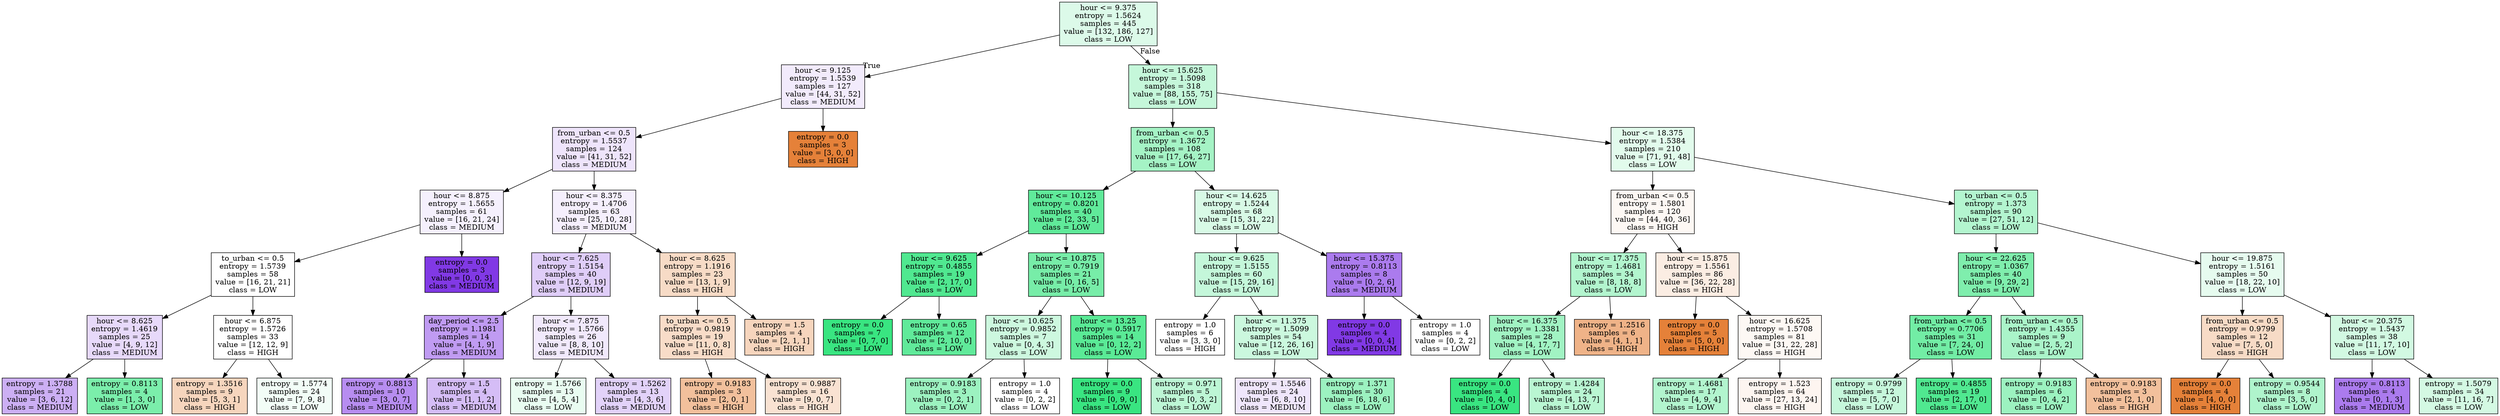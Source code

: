 digraph Tree {
node [shape=box, style="filled", color="black"] ;
0 [label="hour <= 9.375\nentropy = 1.5624\nsamples = 445\nvalue = [132, 186, 127]\nclass = LOW", fillcolor="#39e5812c"] ;
1 [label="hour <= 9.125\nentropy = 1.5539\nsamples = 127\nvalue = [44, 31, 52]\nclass = MEDIUM", fillcolor="#8139e519"] ;
0 -> 1 [labeldistance=2.5, labelangle=45, headlabel="True"] ;
2 [label="from_urban <= 0.5\nentropy = 1.5537\nsamples = 124\nvalue = [41, 31, 52]\nclass = MEDIUM", fillcolor="#8139e522"] ;
1 -> 2 ;
3 [label="hour <= 8.875\nentropy = 1.5655\nsamples = 61\nvalue = [16, 21, 24]\nclass = MEDIUM", fillcolor="#8139e513"] ;
2 -> 3 ;
4 [label="to_urban <= 0.5\nentropy = 1.5739\nsamples = 58\nvalue = [16, 21, 21]\nclass = LOW", fillcolor="#39e58100"] ;
3 -> 4 ;
5 [label="hour <= 8.625\nentropy = 1.4619\nsamples = 25\nvalue = [4, 9, 12]\nclass = MEDIUM", fillcolor="#8139e530"] ;
4 -> 5 ;
6 [label="entropy = 1.3788\nsamples = 21\nvalue = [3, 6, 12]\nclass = MEDIUM", fillcolor="#8139e566"] ;
5 -> 6 ;
7 [label="entropy = 0.8113\nsamples = 4\nvalue = [1, 3, 0]\nclass = LOW", fillcolor="#39e581aa"] ;
5 -> 7 ;
8 [label="hour <= 6.875\nentropy = 1.5726\nsamples = 33\nvalue = [12, 12, 9]\nclass = HIGH", fillcolor="#e5813900"] ;
4 -> 8 ;
9 [label="entropy = 1.3516\nsamples = 9\nvalue = [5, 3, 1]\nclass = HIGH", fillcolor="#e5813955"] ;
8 -> 9 ;
10 [label="entropy = 1.5774\nsamples = 24\nvalue = [7, 9, 8]\nclass = LOW", fillcolor="#39e58110"] ;
8 -> 10 ;
11 [label="entropy = 0.0\nsamples = 3\nvalue = [0, 0, 3]\nclass = MEDIUM", fillcolor="#8139e5ff"] ;
3 -> 11 ;
12 [label="hour <= 8.375\nentropy = 1.4706\nsamples = 63\nvalue = [25, 10, 28]\nclass = MEDIUM", fillcolor="#8139e514"] ;
2 -> 12 ;
13 [label="hour <= 7.625\nentropy = 1.5154\nsamples = 40\nvalue = [12, 9, 19]\nclass = MEDIUM", fillcolor="#8139e540"] ;
12 -> 13 ;
14 [label="day_period <= 2.5\nentropy = 1.1981\nsamples = 14\nvalue = [4, 1, 9]\nclass = MEDIUM", fillcolor="#8139e580"] ;
13 -> 14 ;
15 [label="entropy = 0.8813\nsamples = 10\nvalue = [3, 0, 7]\nclass = MEDIUM", fillcolor="#8139e592"] ;
14 -> 15 ;
16 [label="entropy = 1.5\nsamples = 4\nvalue = [1, 1, 2]\nclass = MEDIUM", fillcolor="#8139e555"] ;
14 -> 16 ;
17 [label="hour <= 7.875\nentropy = 1.5766\nsamples = 26\nvalue = [8, 8, 10]\nclass = MEDIUM", fillcolor="#8139e51c"] ;
13 -> 17 ;
18 [label="entropy = 1.5766\nsamples = 13\nvalue = [4, 5, 4]\nclass = LOW", fillcolor="#39e5811c"] ;
17 -> 18 ;
19 [label="entropy = 1.5262\nsamples = 13\nvalue = [4, 3, 6]\nclass = MEDIUM", fillcolor="#8139e539"] ;
17 -> 19 ;
20 [label="hour <= 8.625\nentropy = 1.1916\nsamples = 23\nvalue = [13, 1, 9]\nclass = HIGH", fillcolor="#e5813949"] ;
12 -> 20 ;
21 [label="to_urban <= 0.5\nentropy = 0.9819\nsamples = 19\nvalue = [11, 0, 8]\nclass = HIGH", fillcolor="#e5813946"] ;
20 -> 21 ;
22 [label="entropy = 0.9183\nsamples = 3\nvalue = [2, 0, 1]\nclass = HIGH", fillcolor="#e581397f"] ;
21 -> 22 ;
23 [label="entropy = 0.9887\nsamples = 16\nvalue = [9, 0, 7]\nclass = HIGH", fillcolor="#e5813939"] ;
21 -> 23 ;
24 [label="entropy = 1.5\nsamples = 4\nvalue = [2, 1, 1]\nclass = HIGH", fillcolor="#e5813955"] ;
20 -> 24 ;
25 [label="entropy = 0.0\nsamples = 3\nvalue = [3, 0, 0]\nclass = HIGH", fillcolor="#e58139ff"] ;
1 -> 25 ;
26 [label="hour <= 15.625\nentropy = 1.5098\nsamples = 318\nvalue = [88, 155, 75]\nclass = LOW", fillcolor="#39e5814a"] ;
0 -> 26 [labeldistance=2.5, labelangle=-45, headlabel="False"] ;
27 [label="from_urban <= 0.5\nentropy = 1.3672\nsamples = 108\nvalue = [17, 64, 27]\nclass = LOW", fillcolor="#39e58174"] ;
26 -> 27 ;
28 [label="hour <= 10.125\nentropy = 0.8201\nsamples = 40\nvalue = [2, 33, 5]\nclass = LOW", fillcolor="#39e581cc"] ;
27 -> 28 ;
29 [label="hour <= 9.625\nentropy = 0.4855\nsamples = 19\nvalue = [2, 17, 0]\nclass = LOW", fillcolor="#39e581e1"] ;
28 -> 29 ;
30 [label="entropy = 0.0\nsamples = 7\nvalue = [0, 7, 0]\nclass = LOW", fillcolor="#39e581ff"] ;
29 -> 30 ;
31 [label="entropy = 0.65\nsamples = 12\nvalue = [2, 10, 0]\nclass = LOW", fillcolor="#39e581cc"] ;
29 -> 31 ;
32 [label="hour <= 10.875\nentropy = 0.7919\nsamples = 21\nvalue = [0, 16, 5]\nclass = LOW", fillcolor="#39e581af"] ;
28 -> 32 ;
33 [label="hour <= 10.625\nentropy = 0.9852\nsamples = 7\nvalue = [0, 4, 3]\nclass = LOW", fillcolor="#39e58140"] ;
32 -> 33 ;
34 [label="entropy = 0.9183\nsamples = 3\nvalue = [0, 2, 1]\nclass = LOW", fillcolor="#39e5817f"] ;
33 -> 34 ;
35 [label="entropy = 1.0\nsamples = 4\nvalue = [0, 2, 2]\nclass = LOW", fillcolor="#39e58100"] ;
33 -> 35 ;
36 [label="hour <= 13.25\nentropy = 0.5917\nsamples = 14\nvalue = [0, 12, 2]\nclass = LOW", fillcolor="#39e581d4"] ;
32 -> 36 ;
37 [label="entropy = 0.0\nsamples = 9\nvalue = [0, 9, 0]\nclass = LOW", fillcolor="#39e581ff"] ;
36 -> 37 ;
38 [label="entropy = 0.971\nsamples = 5\nvalue = [0, 3, 2]\nclass = LOW", fillcolor="#39e58155"] ;
36 -> 38 ;
39 [label="hour <= 14.625\nentropy = 1.5244\nsamples = 68\nvalue = [15, 31, 22]\nclass = LOW", fillcolor="#39e58132"] ;
27 -> 39 ;
40 [label="hour <= 9.625\nentropy = 1.5155\nsamples = 60\nvalue = [15, 29, 16]\nclass = LOW", fillcolor="#39e5814b"] ;
39 -> 40 ;
41 [label="entropy = 1.0\nsamples = 6\nvalue = [3, 3, 0]\nclass = HIGH", fillcolor="#e5813900"] ;
40 -> 41 ;
42 [label="hour <= 11.375\nentropy = 1.5099\nsamples = 54\nvalue = [12, 26, 16]\nclass = LOW", fillcolor="#39e58143"] ;
40 -> 42 ;
43 [label="entropy = 1.5546\nsamples = 24\nvalue = [6, 8, 10]\nclass = MEDIUM", fillcolor="#8139e520"] ;
42 -> 43 ;
44 [label="entropy = 1.371\nsamples = 30\nvalue = [6, 18, 6]\nclass = LOW", fillcolor="#39e5817f"] ;
42 -> 44 ;
45 [label="hour <= 15.375\nentropy = 0.8113\nsamples = 8\nvalue = [0, 2, 6]\nclass = MEDIUM", fillcolor="#8139e5aa"] ;
39 -> 45 ;
46 [label="entropy = 0.0\nsamples = 4\nvalue = [0, 0, 4]\nclass = MEDIUM", fillcolor="#8139e5ff"] ;
45 -> 46 ;
47 [label="entropy = 1.0\nsamples = 4\nvalue = [0, 2, 2]\nclass = LOW", fillcolor="#39e58100"] ;
45 -> 47 ;
48 [label="hour <= 18.375\nentropy = 1.5384\nsamples = 210\nvalue = [71, 91, 48]\nclass = LOW", fillcolor="#39e58125"] ;
26 -> 48 ;
49 [label="from_urban <= 0.5\nentropy = 1.5801\nsamples = 120\nvalue = [44, 40, 36]\nclass = HIGH", fillcolor="#e581390d"] ;
48 -> 49 ;
50 [label="hour <= 17.375\nentropy = 1.4681\nsamples = 34\nvalue = [8, 18, 8]\nclass = LOW", fillcolor="#39e58162"] ;
49 -> 50 ;
51 [label="hour <= 16.375\nentropy = 1.3381\nsamples = 28\nvalue = [4, 17, 7]\nclass = LOW", fillcolor="#39e58179"] ;
50 -> 51 ;
52 [label="entropy = 0.0\nsamples = 4\nvalue = [0, 4, 0]\nclass = LOW", fillcolor="#39e581ff"] ;
51 -> 52 ;
53 [label="entropy = 1.4284\nsamples = 24\nvalue = [4, 13, 7]\nclass = LOW", fillcolor="#39e5815a"] ;
51 -> 53 ;
54 [label="entropy = 1.2516\nsamples = 6\nvalue = [4, 1, 1]\nclass = HIGH", fillcolor="#e5813999"] ;
50 -> 54 ;
55 [label="hour <= 15.875\nentropy = 1.5561\nsamples = 86\nvalue = [36, 22, 28]\nclass = HIGH", fillcolor="#e5813923"] ;
49 -> 55 ;
56 [label="entropy = 0.0\nsamples = 5\nvalue = [5, 0, 0]\nclass = HIGH", fillcolor="#e58139ff"] ;
55 -> 56 ;
57 [label="hour <= 16.625\nentropy = 1.5708\nsamples = 81\nvalue = [31, 22, 28]\nclass = HIGH", fillcolor="#e581390e"] ;
55 -> 57 ;
58 [label="entropy = 1.4681\nsamples = 17\nvalue = [4, 9, 4]\nclass = LOW", fillcolor="#39e58162"] ;
57 -> 58 ;
59 [label="entropy = 1.523\nsamples = 64\nvalue = [27, 13, 24]\nclass = HIGH", fillcolor="#e5813913"] ;
57 -> 59 ;
60 [label="to_urban <= 0.5\nentropy = 1.373\nsamples = 90\nvalue = [27, 51, 12]\nclass = LOW", fillcolor="#39e58161"] ;
48 -> 60 ;
61 [label="hour <= 22.625\nentropy = 1.0367\nsamples = 40\nvalue = [9, 29, 2]\nclass = LOW", fillcolor="#39e581a5"] ;
60 -> 61 ;
62 [label="from_urban <= 0.5\nentropy = 0.7706\nsamples = 31\nvalue = [7, 24, 0]\nclass = LOW", fillcolor="#39e581b5"] ;
61 -> 62 ;
63 [label="entropy = 0.9799\nsamples = 12\nvalue = [5, 7, 0]\nclass = LOW", fillcolor="#39e58149"] ;
62 -> 63 ;
64 [label="entropy = 0.4855\nsamples = 19\nvalue = [2, 17, 0]\nclass = LOW", fillcolor="#39e581e1"] ;
62 -> 64 ;
65 [label="from_urban <= 0.5\nentropy = 1.4355\nsamples = 9\nvalue = [2, 5, 2]\nclass = LOW", fillcolor="#39e5816d"] ;
61 -> 65 ;
66 [label="entropy = 0.9183\nsamples = 6\nvalue = [0, 4, 2]\nclass = LOW", fillcolor="#39e5817f"] ;
65 -> 66 ;
67 [label="entropy = 0.9183\nsamples = 3\nvalue = [2, 1, 0]\nclass = HIGH", fillcolor="#e581397f"] ;
65 -> 67 ;
68 [label="hour <= 19.875\nentropy = 1.5161\nsamples = 50\nvalue = [18, 22, 10]\nclass = LOW", fillcolor="#39e58120"] ;
60 -> 68 ;
69 [label="from_urban <= 0.5\nentropy = 0.9799\nsamples = 12\nvalue = [7, 5, 0]\nclass = HIGH", fillcolor="#e5813949"] ;
68 -> 69 ;
70 [label="entropy = 0.0\nsamples = 4\nvalue = [4, 0, 0]\nclass = HIGH", fillcolor="#e58139ff"] ;
69 -> 70 ;
71 [label="entropy = 0.9544\nsamples = 8\nvalue = [3, 5, 0]\nclass = LOW", fillcolor="#39e58166"] ;
69 -> 71 ;
72 [label="hour <= 20.375\nentropy = 1.5437\nsamples = 38\nvalue = [11, 17, 10]\nclass = LOW", fillcolor="#39e58139"] ;
68 -> 72 ;
73 [label="entropy = 0.8113\nsamples = 4\nvalue = [0, 1, 3]\nclass = MEDIUM", fillcolor="#8139e5aa"] ;
72 -> 73 ;
74 [label="entropy = 1.5079\nsamples = 34\nvalue = [11, 16, 7]\nclass = LOW", fillcolor="#39e58137"] ;
72 -> 74 ;
}